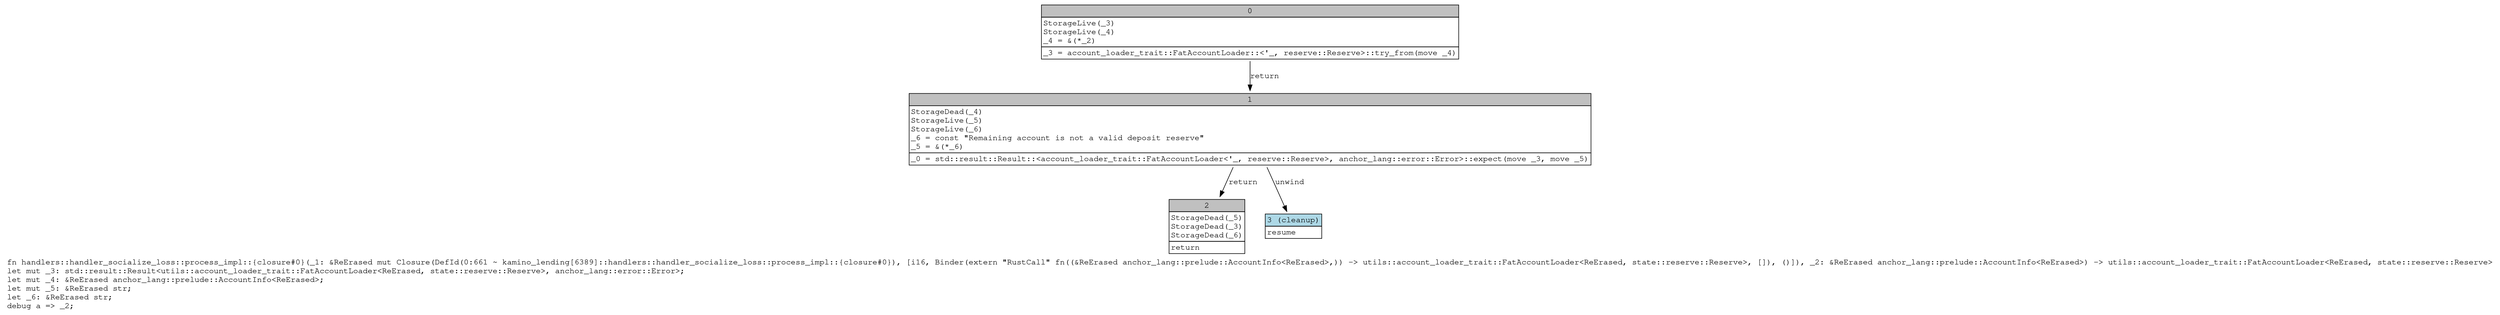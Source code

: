 digraph Mir_0_661 {
    graph [fontname="Courier, monospace"];
    node [fontname="Courier, monospace"];
    edge [fontname="Courier, monospace"];
    label=<fn handlers::handler_socialize_loss::process_impl::{closure#0}(_1: &amp;ReErased mut Closure(DefId(0:661 ~ kamino_lending[6389]::handlers::handler_socialize_loss::process_impl::{closure#0}), [i16, Binder(extern &quot;RustCall&quot; fn((&amp;ReErased anchor_lang::prelude::AccountInfo&lt;ReErased&gt;,)) -&gt; utils::account_loader_trait::FatAccountLoader&lt;ReErased, state::reserve::Reserve&gt;, []), ()]), _2: &amp;ReErased anchor_lang::prelude::AccountInfo&lt;ReErased&gt;) -&gt; utils::account_loader_trait::FatAccountLoader&lt;ReErased, state::reserve::Reserve&gt;<br align="left"/>let mut _3: std::result::Result&lt;utils::account_loader_trait::FatAccountLoader&lt;ReErased, state::reserve::Reserve&gt;, anchor_lang::error::Error&gt;;<br align="left"/>let mut _4: &amp;ReErased anchor_lang::prelude::AccountInfo&lt;ReErased&gt;;<br align="left"/>let mut _5: &amp;ReErased str;<br align="left"/>let _6: &amp;ReErased str;<br align="left"/>debug a =&gt; _2;<br align="left"/>>;
    bb0__0_661 [shape="none", label=<<table border="0" cellborder="1" cellspacing="0"><tr><td bgcolor="gray" align="center" colspan="1">0</td></tr><tr><td align="left" balign="left">StorageLive(_3)<br/>StorageLive(_4)<br/>_4 = &amp;(*_2)<br/></td></tr><tr><td align="left">_3 = account_loader_trait::FatAccountLoader::&lt;'_, reserve::Reserve&gt;::try_from(move _4)</td></tr></table>>];
    bb1__0_661 [shape="none", label=<<table border="0" cellborder="1" cellspacing="0"><tr><td bgcolor="gray" align="center" colspan="1">1</td></tr><tr><td align="left" balign="left">StorageDead(_4)<br/>StorageLive(_5)<br/>StorageLive(_6)<br/>_6 = const &quot;Remaining account is not a valid deposit reserve&quot;<br/>_5 = &amp;(*_6)<br/></td></tr><tr><td align="left">_0 = std::result::Result::&lt;account_loader_trait::FatAccountLoader&lt;'_, reserve::Reserve&gt;, anchor_lang::error::Error&gt;::expect(move _3, move _5)</td></tr></table>>];
    bb2__0_661 [shape="none", label=<<table border="0" cellborder="1" cellspacing="0"><tr><td bgcolor="gray" align="center" colspan="1">2</td></tr><tr><td align="left" balign="left">StorageDead(_5)<br/>StorageDead(_3)<br/>StorageDead(_6)<br/></td></tr><tr><td align="left">return</td></tr></table>>];
    bb3__0_661 [shape="none", label=<<table border="0" cellborder="1" cellspacing="0"><tr><td bgcolor="lightblue" align="center" colspan="1">3 (cleanup)</td></tr><tr><td align="left">resume</td></tr></table>>];
    bb0__0_661 -> bb1__0_661 [label="return"];
    bb1__0_661 -> bb2__0_661 [label="return"];
    bb1__0_661 -> bb3__0_661 [label="unwind"];
}

